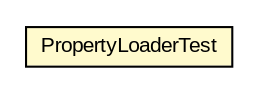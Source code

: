 #!/usr/local/bin/dot
#
# Class diagram 
# Generated by UMLGraph version R5_6-24-gf6e263 (http://www.umlgraph.org/)
#

digraph G {
	edge [fontname="arial",fontsize=10,labelfontname="arial",labelfontsize=10];
	node [fontname="arial",fontsize=10,shape=plaintext];
	nodesep=0.25;
	ranksep=0.5;
	// org.miloss.fgsms.common.PropertyLoaderTest
	c2327 [label=<<table title="org.miloss.fgsms.common.PropertyLoaderTest" border="0" cellborder="1" cellspacing="0" cellpadding="2" port="p" bgcolor="lemonChiffon" href="./PropertyLoaderTest.html">
		<tr><td><table border="0" cellspacing="0" cellpadding="1">
<tr><td align="center" balign="center"> PropertyLoaderTest </td></tr>
		</table></td></tr>
		</table>>, URL="./PropertyLoaderTest.html", fontname="arial", fontcolor="black", fontsize=10.0];
}

